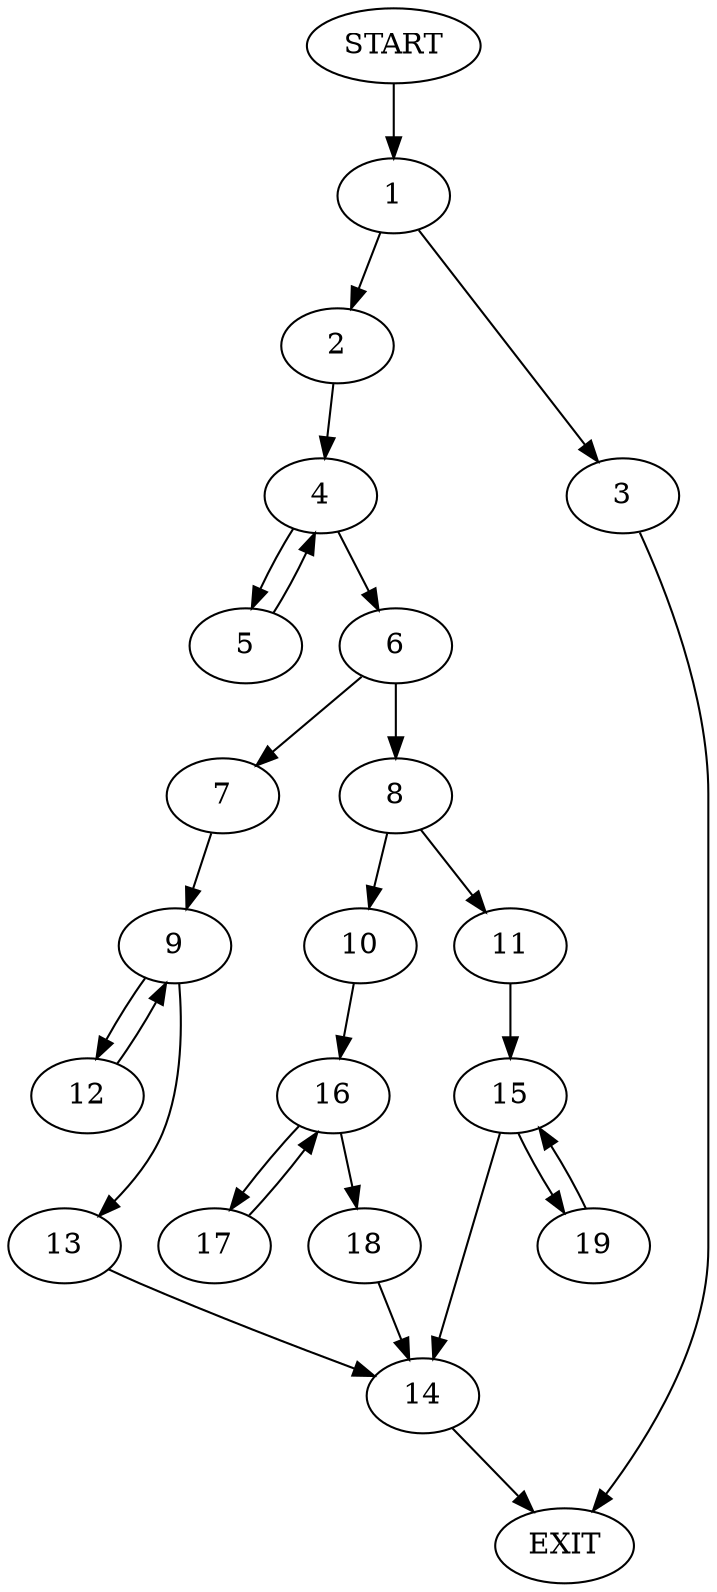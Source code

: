 digraph {
0 [label="START"]
20 [label="EXIT"]
0 -> 1
1 -> 2
1 -> 3
3 -> 20
2 -> 4
4 -> 5
4 -> 6
6 -> 7
6 -> 8
5 -> 4
7 -> 9
8 -> 10
8 -> 11
9 -> 12
9 -> 13
12 -> 9
13 -> 14
14 -> 20
11 -> 15
10 -> 16
16 -> 17
16 -> 18
18 -> 14
17 -> 16
15 -> 14
15 -> 19
19 -> 15
}
